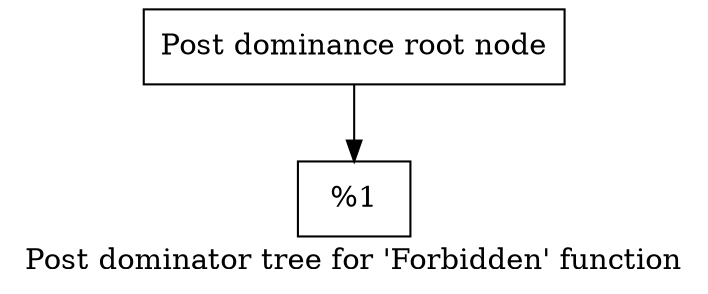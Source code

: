 digraph "Post dominator tree for 'Forbidden' function" {
	label="Post dominator tree for 'Forbidden' function";

	Node0x946f00 [shape=record,label="{Post dominance root node}"];
	Node0x946f00 -> Node0x98c4d0;
	Node0x98c4d0 [shape=record,label="{%1}"];
}
